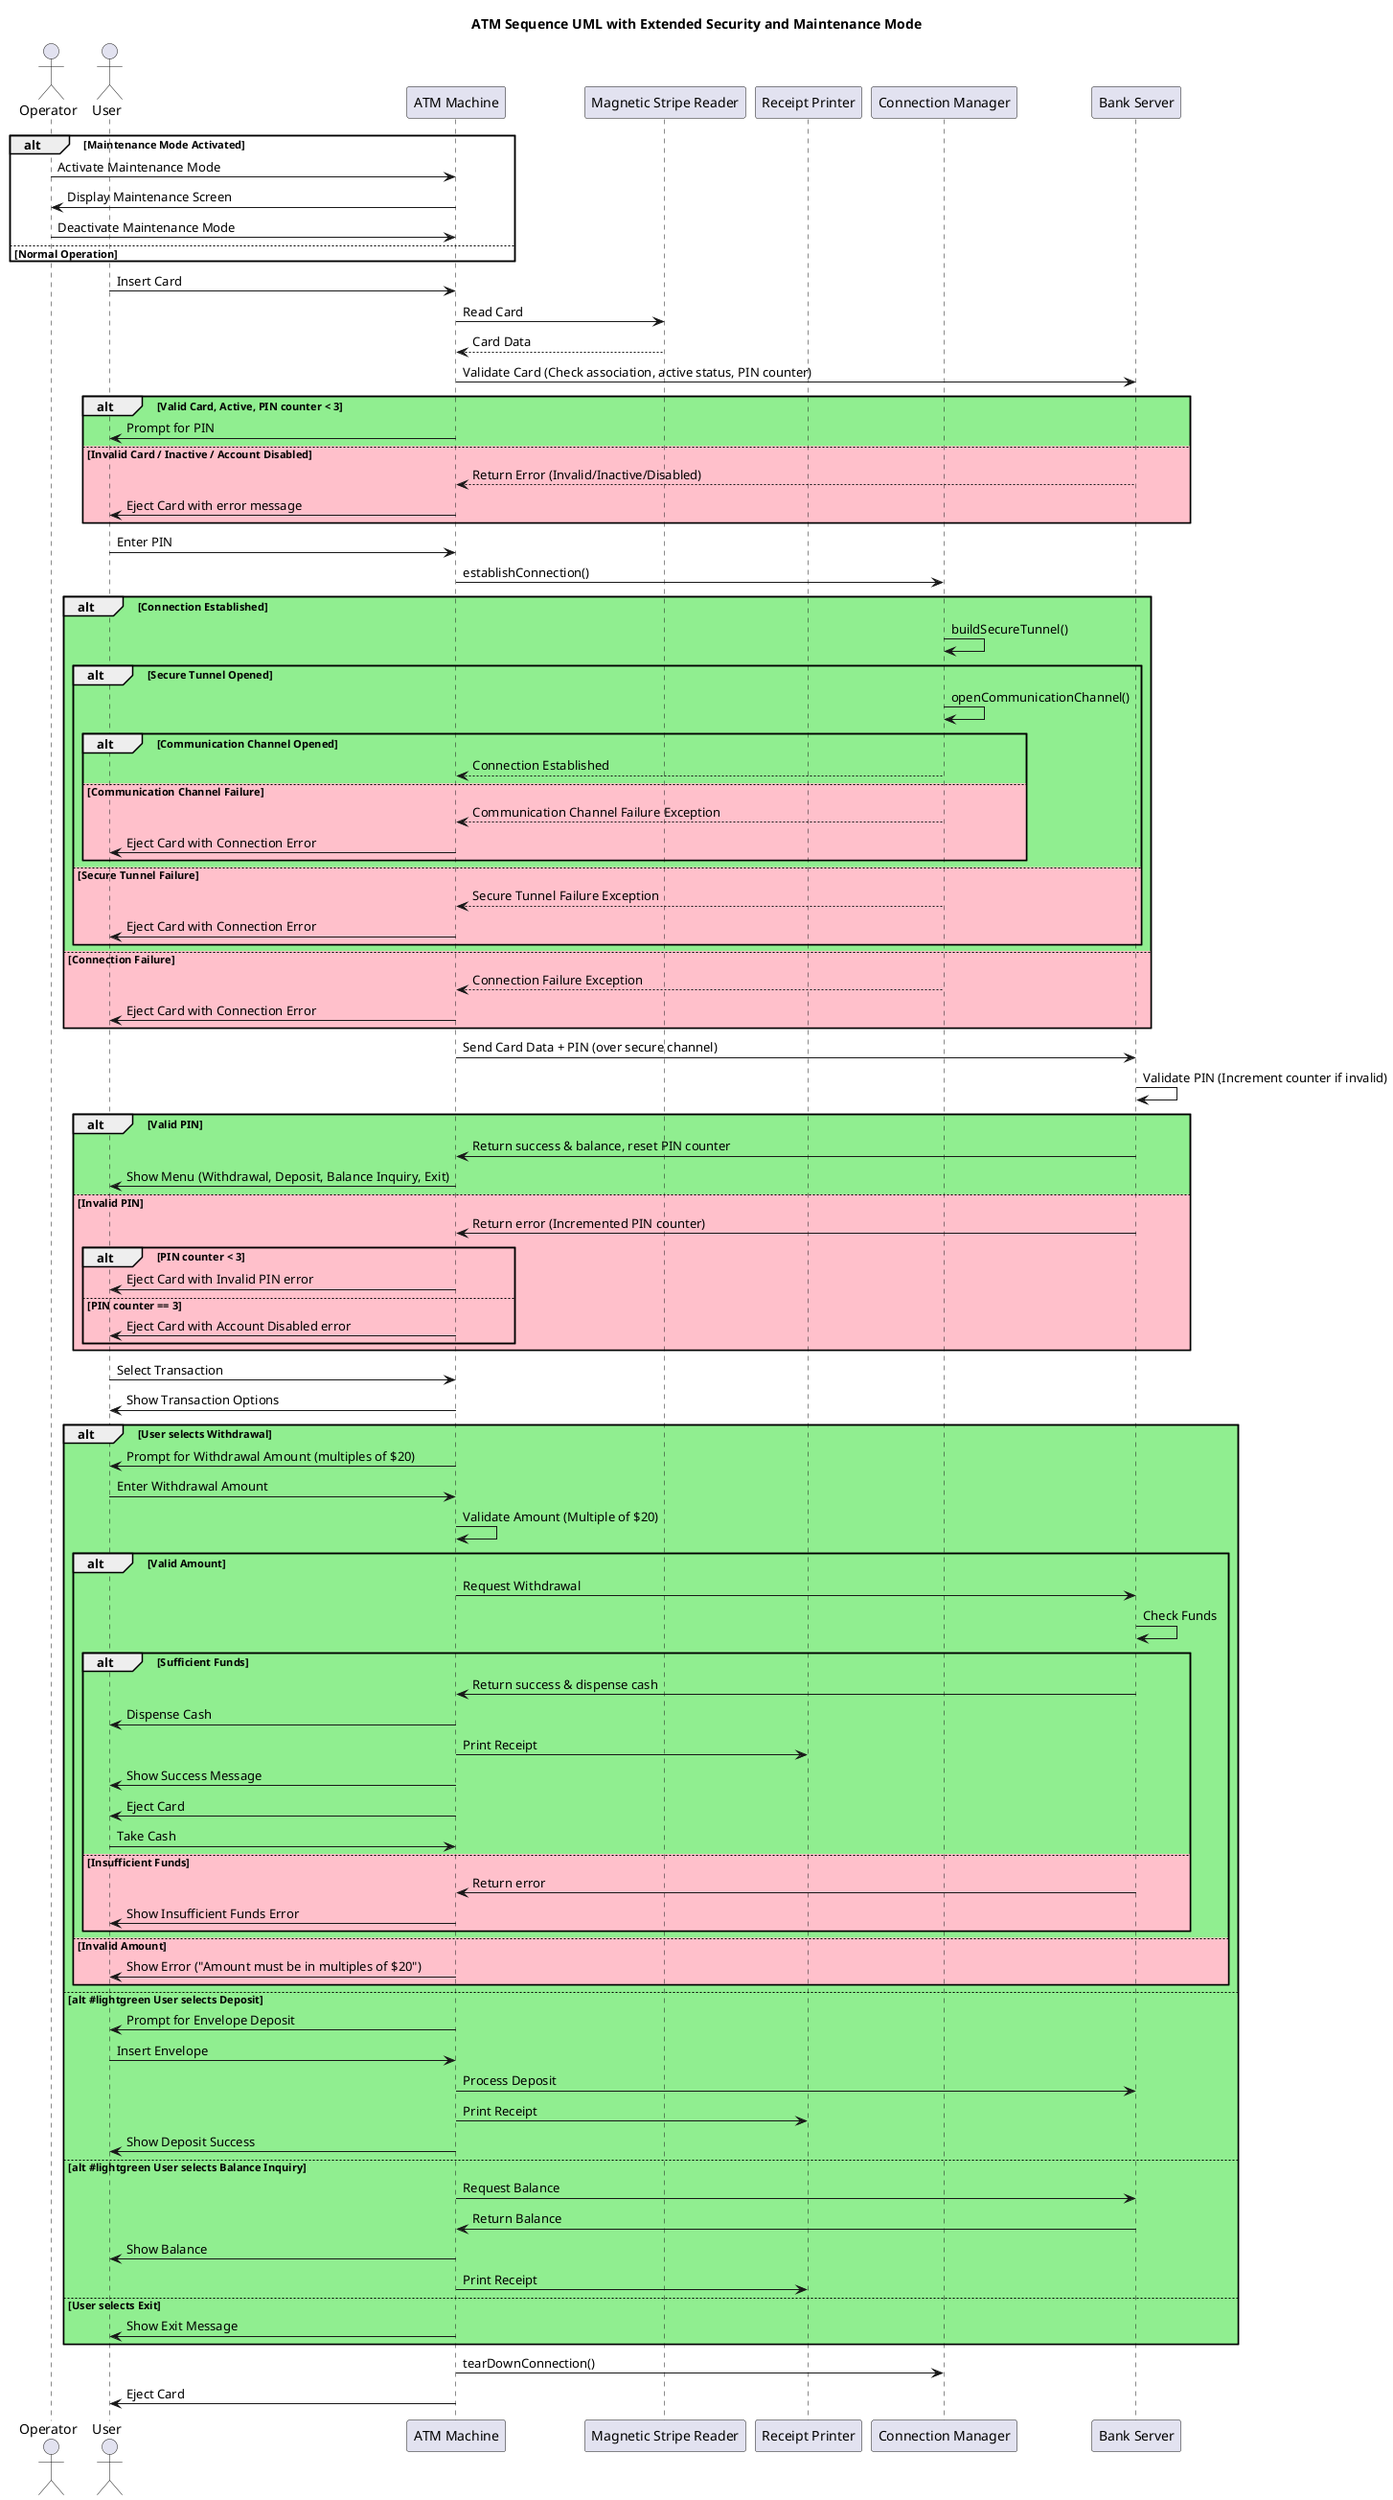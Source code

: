 @startuml
title ATM Sequence UML with Extended Security and Maintenance Mode

actor Operator
actor User
participant "ATM Machine" as ATM
participant "Magnetic Stripe Reader" as MSR
participant "Receipt Printer" as Printer
participant "Connection Manager" as ConnMgr
participant "Bank Server" as Bank

' ----------------------------
' Maintenance Mode
' ----------------------------
alt Maintenance Mode Activated
    Operator -> ATM: Activate Maintenance Mode
    ATM -> Operator: Display Maintenance Screen
    Operator -> ATM: Deactivate Maintenance Mode
else Normal Operation
    ' Continue with normal operation
end

' ----------------------------
' Card Insertion & Remote Validation
' ----------------------------
User -> ATM: Insert Card
ATM -> MSR: Read Card
MSR --> ATM: Card Data
ATM -> Bank: Validate Card (Check association, active status, PIN counter)
alt #lightgreen Valid Card, Active, PIN counter < 3
    ATM -> User: Prompt for PIN
else #pink Invalid Card / Inactive / Account Disabled
    Bank --> ATM: Return Error (Invalid/Inactive/Disabled)
    ATM -> User: Eject Card with error message
    ' Transaction terminates here
end

' ----------------------------
' PIN Entry & Connection Setup
' ----------------------------
User -> ATM: Enter PIN

ATM -> ConnMgr: establishConnection()
alt #lightgreen Connection Established
  ConnMgr -> ConnMgr: buildSecureTunnel()
  alt #lightgreen Secure Tunnel Opened
    ConnMgr -> ConnMgr: openCommunicationChannel()
    alt #lightgreen Communication Channel Opened
         ConnMgr --> ATM: Connection Established
    else #pink Communication Channel Failure
      ConnMgr --> ATM: Communication Channel Failure Exception
      ATM -> User: Eject Card with Connection Error
      ' Transaction terminates here
    end
  else #pink Secure Tunnel Failure
    ConnMgr --> ATM: Secure Tunnel Failure Exception
    ATM -> User: Eject Card with Connection Error
    ' Transaction terminates here
  end
else #pink Connection Failure
  ConnMgr --> ATM: Connection Failure Exception
  ATM -> User: Eject Card with Connection Error
  ' Transaction terminates here
end

' ----------------------------
' PIN Verification & Attempt Counter
' ----------------------------
ATM -> Bank: Send Card Data + PIN (over secure channel)
Bank -> Bank: Validate PIN (Increment counter if invalid)
alt #lightgreen Valid PIN
    Bank -> ATM: Return success & balance, reset PIN counter
    ATM -> User: Show Menu (Withdrawal, Deposit, Balance Inquiry, Exit)
else #pink Invalid PIN
    Bank -> ATM: Return error (Incremented PIN counter)
    alt PIN counter < 3
       ATM -> User: Eject Card with Invalid PIN error
    else PIN counter == 3
       ATM -> User: Eject Card with Account Disabled error
    end
end

' ----------------------------
' Main Transaction Flow
' ----------------------------
User -> ATM: Select Transaction
ATM -> User: Show Transaction Options

alt #lightgreen User selects Withdrawal
    ATM -> User: Prompt for Withdrawal Amount (multiples of $20)
    User -> ATM: Enter Withdrawal Amount
    ATM -> ATM: Validate Amount (Multiple of $20)
    alt #lightgreen Valid Amount
       ATM -> Bank: Request Withdrawal
       Bank -> Bank: Check Funds
       alt #lightgreen Sufficient Funds
           Bank -> ATM: Return success & dispense cash
           ATM -> User: Dispense Cash
           ATM -> Printer: Print Receipt
           ATM -> User: Show Success Message
           ATM -> User: Eject Card
           User -> ATM: Take Cash
       else #pink Insufficient Funds
           Bank -> ATM: Return error
           ATM -> User: Show Insufficient Funds Error
       end
    else #pink Invalid Amount
       ATM -> User: Show Error ("Amount must be in multiples of $20")
       ' Transaction terminates here
    end
else alt #lightgreen User selects Deposit
    ATM -> User: Prompt for Envelope Deposit
    User -> ATM: Insert Envelope
    ATM -> Bank: Process Deposit
    ATM -> Printer: Print Receipt
    ATM -> User: Show Deposit Success
else alt #lightgreen User selects Balance Inquiry
    ATM -> Bank: Request Balance
    Bank -> ATM: Return Balance
    ATM -> User: Show Balance
    ATM -> Printer: Print Receipt
else #lightgreen User selects Exit
    ATM -> User: Show Exit Message
end

ATM -> ConnMgr: tearDownConnection()
ATM -> User: Eject Card

@enduml
